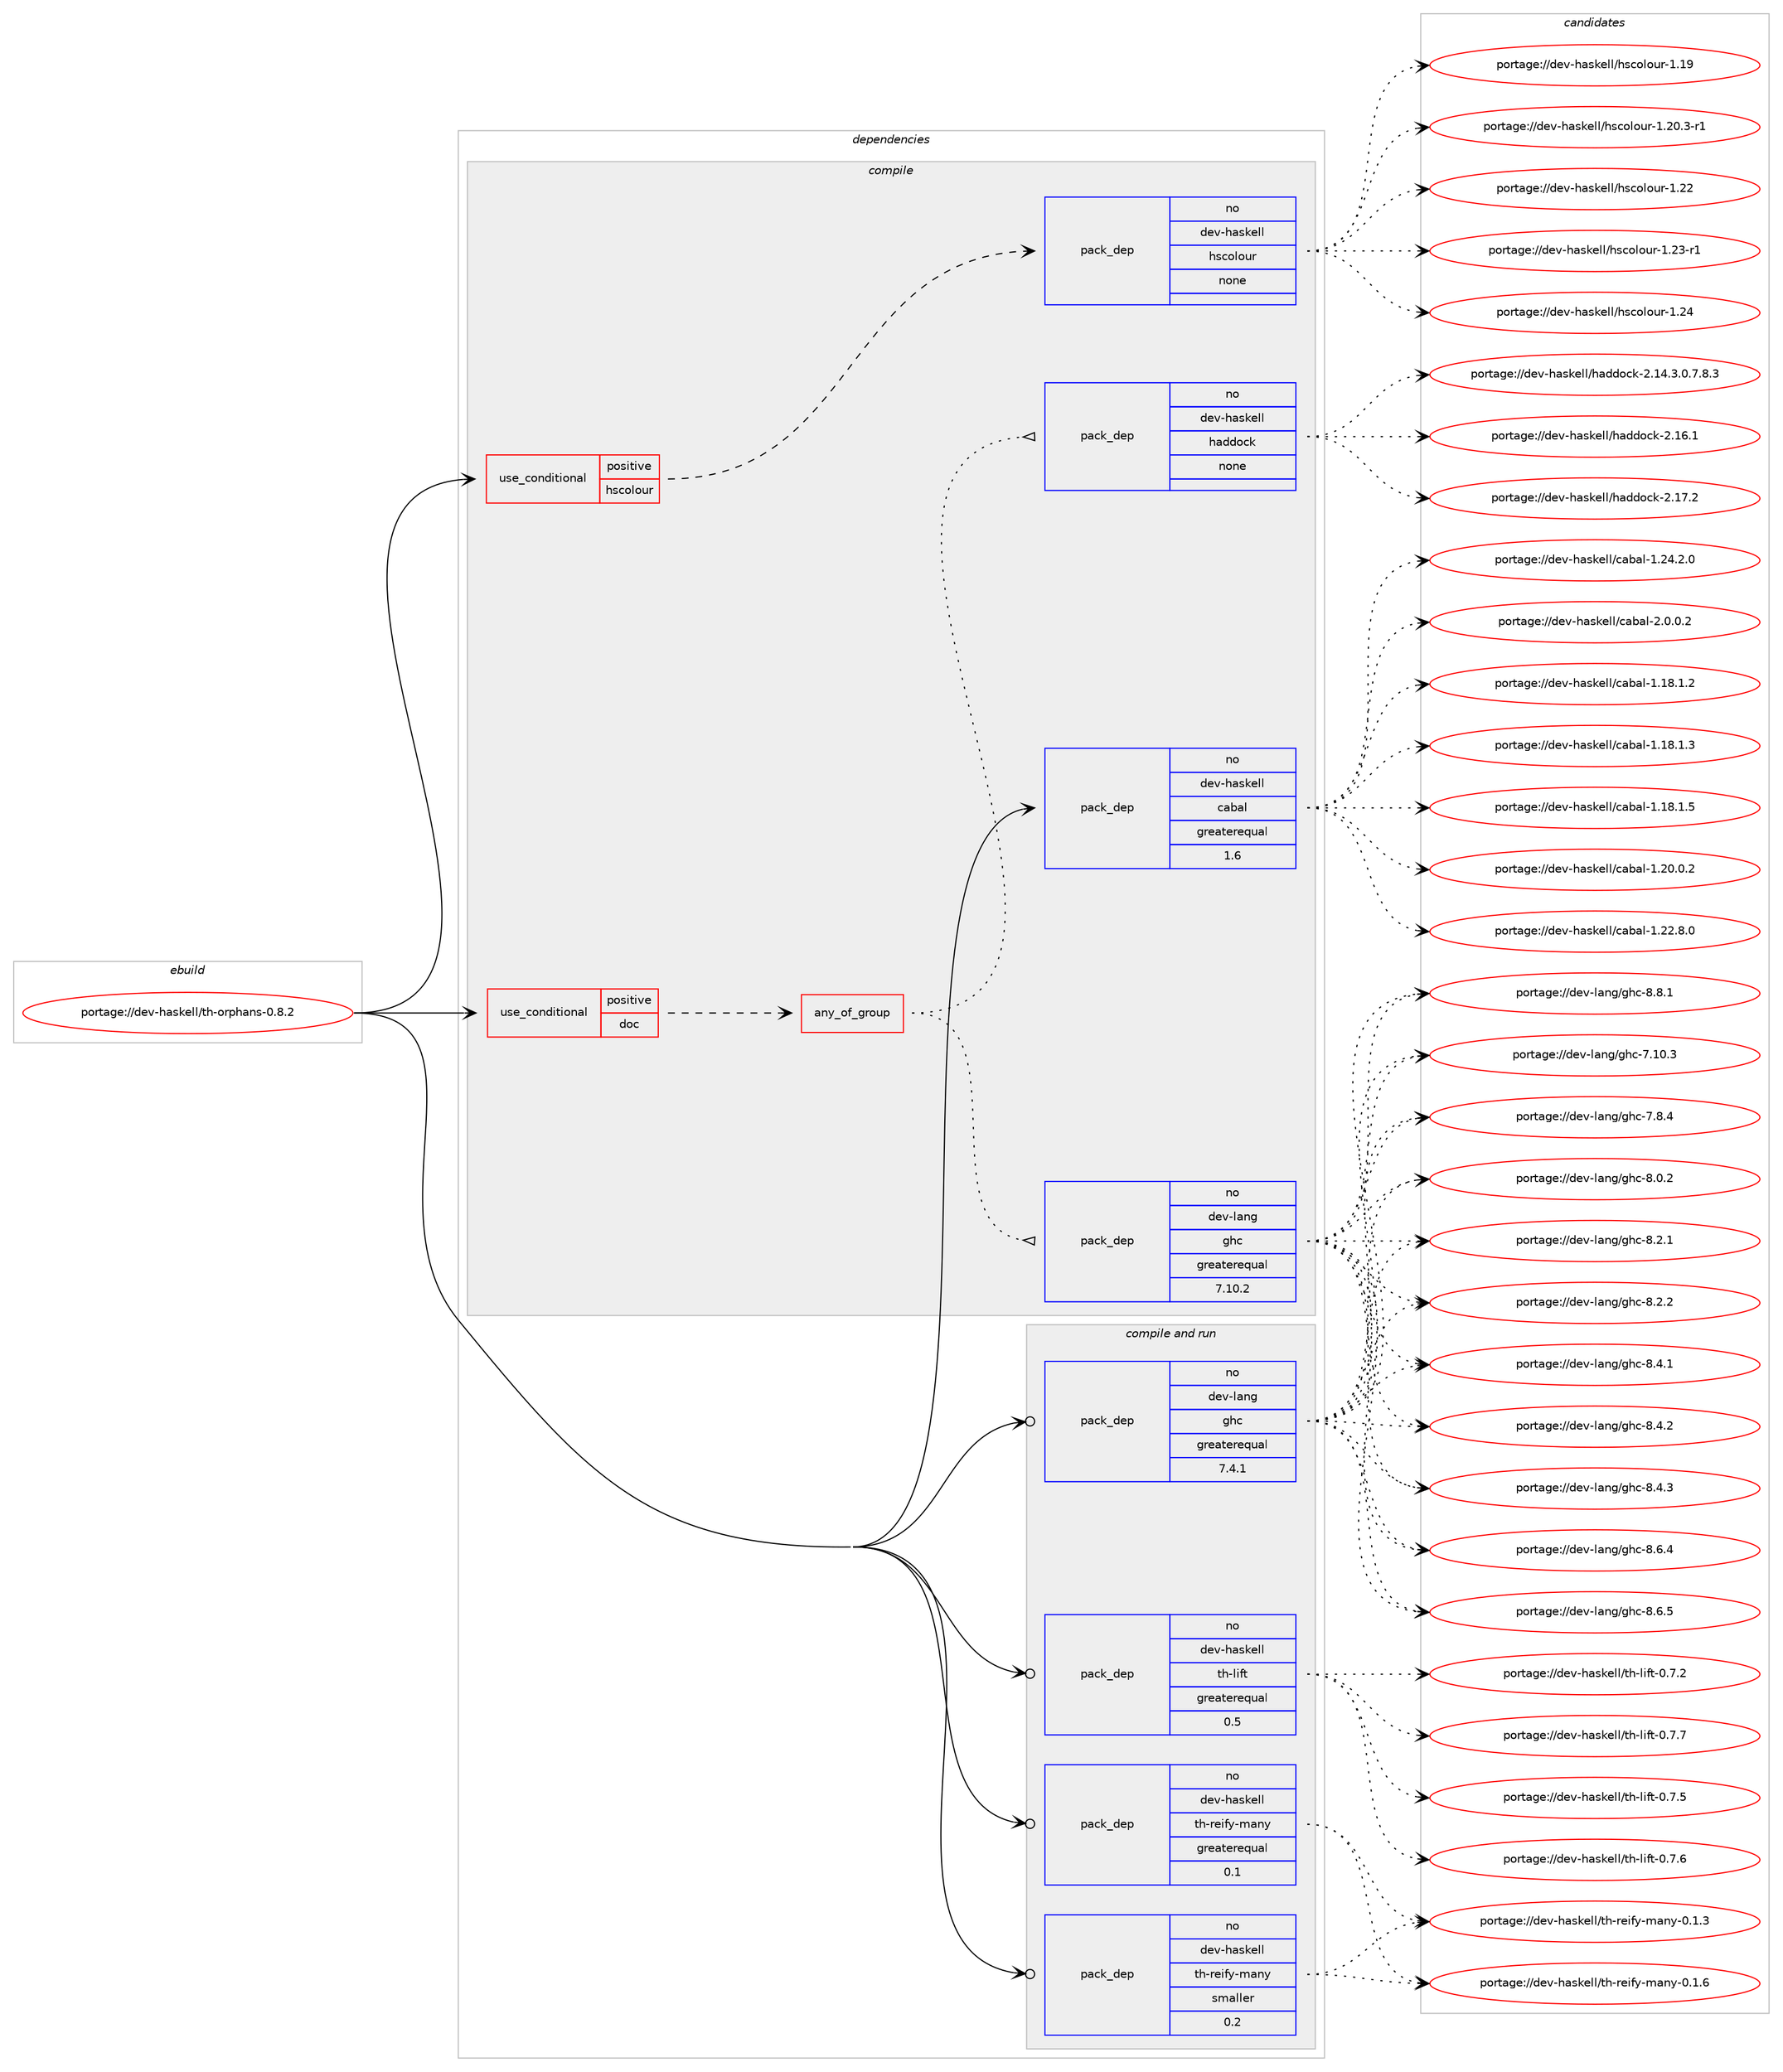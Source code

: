 digraph prolog {

# *************
# Graph options
# *************

newrank=true;
concentrate=true;
compound=true;
graph [rankdir=LR,fontname=Helvetica,fontsize=10,ranksep=1.5];#, ranksep=2.5, nodesep=0.2];
edge  [arrowhead=vee];
node  [fontname=Helvetica,fontsize=10];

# **********
# The ebuild
# **********

subgraph cluster_leftcol {
color=gray;
rank=same;
label=<<i>ebuild</i>>;
id [label="portage://dev-haskell/th-orphans-0.8.2", color=red, width=4, href="../dev-haskell/th-orphans-0.8.2.svg"];
}

# ****************
# The dependencies
# ****************

subgraph cluster_midcol {
color=gray;
label=<<i>dependencies</i>>;
subgraph cluster_compile {
fillcolor="#eeeeee";
style=filled;
label=<<i>compile</i>>;
subgraph cond17359 {
dependency81387 [label=<<TABLE BORDER="0" CELLBORDER="1" CELLSPACING="0" CELLPADDING="4"><TR><TD ROWSPAN="3" CELLPADDING="10">use_conditional</TD></TR><TR><TD>positive</TD></TR><TR><TD>doc</TD></TR></TABLE>>, shape=none, color=red];
subgraph any2451 {
dependency81388 [label=<<TABLE BORDER="0" CELLBORDER="1" CELLSPACING="0" CELLPADDING="4"><TR><TD CELLPADDING="10">any_of_group</TD></TR></TABLE>>, shape=none, color=red];subgraph pack61520 {
dependency81389 [label=<<TABLE BORDER="0" CELLBORDER="1" CELLSPACING="0" CELLPADDING="4" WIDTH="220"><TR><TD ROWSPAN="6" CELLPADDING="30">pack_dep</TD></TR><TR><TD WIDTH="110">no</TD></TR><TR><TD>dev-haskell</TD></TR><TR><TD>haddock</TD></TR><TR><TD>none</TD></TR><TR><TD></TD></TR></TABLE>>, shape=none, color=blue];
}
dependency81388:e -> dependency81389:w [weight=20,style="dotted",arrowhead="oinv"];
subgraph pack61521 {
dependency81390 [label=<<TABLE BORDER="0" CELLBORDER="1" CELLSPACING="0" CELLPADDING="4" WIDTH="220"><TR><TD ROWSPAN="6" CELLPADDING="30">pack_dep</TD></TR><TR><TD WIDTH="110">no</TD></TR><TR><TD>dev-lang</TD></TR><TR><TD>ghc</TD></TR><TR><TD>greaterequal</TD></TR><TR><TD>7.10.2</TD></TR></TABLE>>, shape=none, color=blue];
}
dependency81388:e -> dependency81390:w [weight=20,style="dotted",arrowhead="oinv"];
}
dependency81387:e -> dependency81388:w [weight=20,style="dashed",arrowhead="vee"];
}
id:e -> dependency81387:w [weight=20,style="solid",arrowhead="vee"];
subgraph cond17360 {
dependency81391 [label=<<TABLE BORDER="0" CELLBORDER="1" CELLSPACING="0" CELLPADDING="4"><TR><TD ROWSPAN="3" CELLPADDING="10">use_conditional</TD></TR><TR><TD>positive</TD></TR><TR><TD>hscolour</TD></TR></TABLE>>, shape=none, color=red];
subgraph pack61522 {
dependency81392 [label=<<TABLE BORDER="0" CELLBORDER="1" CELLSPACING="0" CELLPADDING="4" WIDTH="220"><TR><TD ROWSPAN="6" CELLPADDING="30">pack_dep</TD></TR><TR><TD WIDTH="110">no</TD></TR><TR><TD>dev-haskell</TD></TR><TR><TD>hscolour</TD></TR><TR><TD>none</TD></TR><TR><TD></TD></TR></TABLE>>, shape=none, color=blue];
}
dependency81391:e -> dependency81392:w [weight=20,style="dashed",arrowhead="vee"];
}
id:e -> dependency81391:w [weight=20,style="solid",arrowhead="vee"];
subgraph pack61523 {
dependency81393 [label=<<TABLE BORDER="0" CELLBORDER="1" CELLSPACING="0" CELLPADDING="4" WIDTH="220"><TR><TD ROWSPAN="6" CELLPADDING="30">pack_dep</TD></TR><TR><TD WIDTH="110">no</TD></TR><TR><TD>dev-haskell</TD></TR><TR><TD>cabal</TD></TR><TR><TD>greaterequal</TD></TR><TR><TD>1.6</TD></TR></TABLE>>, shape=none, color=blue];
}
id:e -> dependency81393:w [weight=20,style="solid",arrowhead="vee"];
}
subgraph cluster_compileandrun {
fillcolor="#eeeeee";
style=filled;
label=<<i>compile and run</i>>;
subgraph pack61524 {
dependency81394 [label=<<TABLE BORDER="0" CELLBORDER="1" CELLSPACING="0" CELLPADDING="4" WIDTH="220"><TR><TD ROWSPAN="6" CELLPADDING="30">pack_dep</TD></TR><TR><TD WIDTH="110">no</TD></TR><TR><TD>dev-haskell</TD></TR><TR><TD>th-lift</TD></TR><TR><TD>greaterequal</TD></TR><TR><TD>0.5</TD></TR></TABLE>>, shape=none, color=blue];
}
id:e -> dependency81394:w [weight=20,style="solid",arrowhead="odotvee"];
subgraph pack61525 {
dependency81395 [label=<<TABLE BORDER="0" CELLBORDER="1" CELLSPACING="0" CELLPADDING="4" WIDTH="220"><TR><TD ROWSPAN="6" CELLPADDING="30">pack_dep</TD></TR><TR><TD WIDTH="110">no</TD></TR><TR><TD>dev-haskell</TD></TR><TR><TD>th-reify-many</TD></TR><TR><TD>greaterequal</TD></TR><TR><TD>0.1</TD></TR></TABLE>>, shape=none, color=blue];
}
id:e -> dependency81395:w [weight=20,style="solid",arrowhead="odotvee"];
subgraph pack61526 {
dependency81396 [label=<<TABLE BORDER="0" CELLBORDER="1" CELLSPACING="0" CELLPADDING="4" WIDTH="220"><TR><TD ROWSPAN="6" CELLPADDING="30">pack_dep</TD></TR><TR><TD WIDTH="110">no</TD></TR><TR><TD>dev-haskell</TD></TR><TR><TD>th-reify-many</TD></TR><TR><TD>smaller</TD></TR><TR><TD>0.2</TD></TR></TABLE>>, shape=none, color=blue];
}
id:e -> dependency81396:w [weight=20,style="solid",arrowhead="odotvee"];
subgraph pack61527 {
dependency81397 [label=<<TABLE BORDER="0" CELLBORDER="1" CELLSPACING="0" CELLPADDING="4" WIDTH="220"><TR><TD ROWSPAN="6" CELLPADDING="30">pack_dep</TD></TR><TR><TD WIDTH="110">no</TD></TR><TR><TD>dev-lang</TD></TR><TR><TD>ghc</TD></TR><TR><TD>greaterequal</TD></TR><TR><TD>7.4.1</TD></TR></TABLE>>, shape=none, color=blue];
}
id:e -> dependency81397:w [weight=20,style="solid",arrowhead="odotvee"];
}
subgraph cluster_run {
fillcolor="#eeeeee";
style=filled;
label=<<i>run</i>>;
}
}

# **************
# The candidates
# **************

subgraph cluster_choices {
rank=same;
color=gray;
label=<<i>candidates</i>>;

subgraph choice61520 {
color=black;
nodesep=1;
choiceportage1001011184510497115107101108108471049710010011199107455046495246514648465546564651 [label="portage://dev-haskell/haddock-2.14.3.0.7.8.3", color=red, width=4,href="../dev-haskell/haddock-2.14.3.0.7.8.3.svg"];
choiceportage100101118451049711510710110810847104971001001119910745504649544649 [label="portage://dev-haskell/haddock-2.16.1", color=red, width=4,href="../dev-haskell/haddock-2.16.1.svg"];
choiceportage100101118451049711510710110810847104971001001119910745504649554650 [label="portage://dev-haskell/haddock-2.17.2", color=red, width=4,href="../dev-haskell/haddock-2.17.2.svg"];
dependency81389:e -> choiceportage1001011184510497115107101108108471049710010011199107455046495246514648465546564651:w [style=dotted,weight="100"];
dependency81389:e -> choiceportage100101118451049711510710110810847104971001001119910745504649544649:w [style=dotted,weight="100"];
dependency81389:e -> choiceportage100101118451049711510710110810847104971001001119910745504649554650:w [style=dotted,weight="100"];
}
subgraph choice61521 {
color=black;
nodesep=1;
choiceportage1001011184510897110103471031049945554649484651 [label="portage://dev-lang/ghc-7.10.3", color=red, width=4,href="../dev-lang/ghc-7.10.3.svg"];
choiceportage10010111845108971101034710310499455546564652 [label="portage://dev-lang/ghc-7.8.4", color=red, width=4,href="../dev-lang/ghc-7.8.4.svg"];
choiceportage10010111845108971101034710310499455646484650 [label="portage://dev-lang/ghc-8.0.2", color=red, width=4,href="../dev-lang/ghc-8.0.2.svg"];
choiceportage10010111845108971101034710310499455646504649 [label="portage://dev-lang/ghc-8.2.1", color=red, width=4,href="../dev-lang/ghc-8.2.1.svg"];
choiceportage10010111845108971101034710310499455646504650 [label="portage://dev-lang/ghc-8.2.2", color=red, width=4,href="../dev-lang/ghc-8.2.2.svg"];
choiceportage10010111845108971101034710310499455646524649 [label="portage://dev-lang/ghc-8.4.1", color=red, width=4,href="../dev-lang/ghc-8.4.1.svg"];
choiceportage10010111845108971101034710310499455646524650 [label="portage://dev-lang/ghc-8.4.2", color=red, width=4,href="../dev-lang/ghc-8.4.2.svg"];
choiceportage10010111845108971101034710310499455646524651 [label="portage://dev-lang/ghc-8.4.3", color=red, width=4,href="../dev-lang/ghc-8.4.3.svg"];
choiceportage10010111845108971101034710310499455646544652 [label="portage://dev-lang/ghc-8.6.4", color=red, width=4,href="../dev-lang/ghc-8.6.4.svg"];
choiceportage10010111845108971101034710310499455646544653 [label="portage://dev-lang/ghc-8.6.5", color=red, width=4,href="../dev-lang/ghc-8.6.5.svg"];
choiceportage10010111845108971101034710310499455646564649 [label="portage://dev-lang/ghc-8.8.1", color=red, width=4,href="../dev-lang/ghc-8.8.1.svg"];
dependency81390:e -> choiceportage1001011184510897110103471031049945554649484651:w [style=dotted,weight="100"];
dependency81390:e -> choiceportage10010111845108971101034710310499455546564652:w [style=dotted,weight="100"];
dependency81390:e -> choiceportage10010111845108971101034710310499455646484650:w [style=dotted,weight="100"];
dependency81390:e -> choiceportage10010111845108971101034710310499455646504649:w [style=dotted,weight="100"];
dependency81390:e -> choiceportage10010111845108971101034710310499455646504650:w [style=dotted,weight="100"];
dependency81390:e -> choiceportage10010111845108971101034710310499455646524649:w [style=dotted,weight="100"];
dependency81390:e -> choiceportage10010111845108971101034710310499455646524650:w [style=dotted,weight="100"];
dependency81390:e -> choiceportage10010111845108971101034710310499455646524651:w [style=dotted,weight="100"];
dependency81390:e -> choiceportage10010111845108971101034710310499455646544652:w [style=dotted,weight="100"];
dependency81390:e -> choiceportage10010111845108971101034710310499455646544653:w [style=dotted,weight="100"];
dependency81390:e -> choiceportage10010111845108971101034710310499455646564649:w [style=dotted,weight="100"];
}
subgraph choice61522 {
color=black;
nodesep=1;
choiceportage100101118451049711510710110810847104115991111081111171144549464957 [label="portage://dev-haskell/hscolour-1.19", color=red, width=4,href="../dev-haskell/hscolour-1.19.svg"];
choiceportage10010111845104971151071011081084710411599111108111117114454946504846514511449 [label="portage://dev-haskell/hscolour-1.20.3-r1", color=red, width=4,href="../dev-haskell/hscolour-1.20.3-r1.svg"];
choiceportage100101118451049711510710110810847104115991111081111171144549465050 [label="portage://dev-haskell/hscolour-1.22", color=red, width=4,href="../dev-haskell/hscolour-1.22.svg"];
choiceportage1001011184510497115107101108108471041159911110811111711445494650514511449 [label="portage://dev-haskell/hscolour-1.23-r1", color=red, width=4,href="../dev-haskell/hscolour-1.23-r1.svg"];
choiceportage100101118451049711510710110810847104115991111081111171144549465052 [label="portage://dev-haskell/hscolour-1.24", color=red, width=4,href="../dev-haskell/hscolour-1.24.svg"];
dependency81392:e -> choiceportage100101118451049711510710110810847104115991111081111171144549464957:w [style=dotted,weight="100"];
dependency81392:e -> choiceportage10010111845104971151071011081084710411599111108111117114454946504846514511449:w [style=dotted,weight="100"];
dependency81392:e -> choiceportage100101118451049711510710110810847104115991111081111171144549465050:w [style=dotted,weight="100"];
dependency81392:e -> choiceportage1001011184510497115107101108108471041159911110811111711445494650514511449:w [style=dotted,weight="100"];
dependency81392:e -> choiceportage100101118451049711510710110810847104115991111081111171144549465052:w [style=dotted,weight="100"];
}
subgraph choice61523 {
color=black;
nodesep=1;
choiceportage10010111845104971151071011081084799979897108454946495646494650 [label="portage://dev-haskell/cabal-1.18.1.2", color=red, width=4,href="../dev-haskell/cabal-1.18.1.2.svg"];
choiceportage10010111845104971151071011081084799979897108454946495646494651 [label="portage://dev-haskell/cabal-1.18.1.3", color=red, width=4,href="../dev-haskell/cabal-1.18.1.3.svg"];
choiceportage10010111845104971151071011081084799979897108454946495646494653 [label="portage://dev-haskell/cabal-1.18.1.5", color=red, width=4,href="../dev-haskell/cabal-1.18.1.5.svg"];
choiceportage10010111845104971151071011081084799979897108454946504846484650 [label="portage://dev-haskell/cabal-1.20.0.2", color=red, width=4,href="../dev-haskell/cabal-1.20.0.2.svg"];
choiceportage10010111845104971151071011081084799979897108454946505046564648 [label="portage://dev-haskell/cabal-1.22.8.0", color=red, width=4,href="../dev-haskell/cabal-1.22.8.0.svg"];
choiceportage10010111845104971151071011081084799979897108454946505246504648 [label="portage://dev-haskell/cabal-1.24.2.0", color=red, width=4,href="../dev-haskell/cabal-1.24.2.0.svg"];
choiceportage100101118451049711510710110810847999798971084550464846484650 [label="portage://dev-haskell/cabal-2.0.0.2", color=red, width=4,href="../dev-haskell/cabal-2.0.0.2.svg"];
dependency81393:e -> choiceportage10010111845104971151071011081084799979897108454946495646494650:w [style=dotted,weight="100"];
dependency81393:e -> choiceportage10010111845104971151071011081084799979897108454946495646494651:w [style=dotted,weight="100"];
dependency81393:e -> choiceportage10010111845104971151071011081084799979897108454946495646494653:w [style=dotted,weight="100"];
dependency81393:e -> choiceportage10010111845104971151071011081084799979897108454946504846484650:w [style=dotted,weight="100"];
dependency81393:e -> choiceportage10010111845104971151071011081084799979897108454946505046564648:w [style=dotted,weight="100"];
dependency81393:e -> choiceportage10010111845104971151071011081084799979897108454946505246504648:w [style=dotted,weight="100"];
dependency81393:e -> choiceportage100101118451049711510710110810847999798971084550464846484650:w [style=dotted,weight="100"];
}
subgraph choice61524 {
color=black;
nodesep=1;
choiceportage10010111845104971151071011081084711610445108105102116454846554650 [label="portage://dev-haskell/th-lift-0.7.2", color=red, width=4,href="../dev-haskell/th-lift-0.7.2.svg"];
choiceportage10010111845104971151071011081084711610445108105102116454846554653 [label="portage://dev-haskell/th-lift-0.7.5", color=red, width=4,href="../dev-haskell/th-lift-0.7.5.svg"];
choiceportage10010111845104971151071011081084711610445108105102116454846554654 [label="portage://dev-haskell/th-lift-0.7.6", color=red, width=4,href="../dev-haskell/th-lift-0.7.6.svg"];
choiceportage10010111845104971151071011081084711610445108105102116454846554655 [label="portage://dev-haskell/th-lift-0.7.7", color=red, width=4,href="../dev-haskell/th-lift-0.7.7.svg"];
dependency81394:e -> choiceportage10010111845104971151071011081084711610445108105102116454846554650:w [style=dotted,weight="100"];
dependency81394:e -> choiceportage10010111845104971151071011081084711610445108105102116454846554653:w [style=dotted,weight="100"];
dependency81394:e -> choiceportage10010111845104971151071011081084711610445108105102116454846554654:w [style=dotted,weight="100"];
dependency81394:e -> choiceportage10010111845104971151071011081084711610445108105102116454846554655:w [style=dotted,weight="100"];
}
subgraph choice61525 {
color=black;
nodesep=1;
choiceportage100101118451049711510710110810847116104451141011051021214510997110121454846494651 [label="portage://dev-haskell/th-reify-many-0.1.3", color=red, width=4,href="../dev-haskell/th-reify-many-0.1.3.svg"];
choiceportage100101118451049711510710110810847116104451141011051021214510997110121454846494654 [label="portage://dev-haskell/th-reify-many-0.1.6", color=red, width=4,href="../dev-haskell/th-reify-many-0.1.6.svg"];
dependency81395:e -> choiceportage100101118451049711510710110810847116104451141011051021214510997110121454846494651:w [style=dotted,weight="100"];
dependency81395:e -> choiceportage100101118451049711510710110810847116104451141011051021214510997110121454846494654:w [style=dotted,weight="100"];
}
subgraph choice61526 {
color=black;
nodesep=1;
choiceportage100101118451049711510710110810847116104451141011051021214510997110121454846494651 [label="portage://dev-haskell/th-reify-many-0.1.3", color=red, width=4,href="../dev-haskell/th-reify-many-0.1.3.svg"];
choiceportage100101118451049711510710110810847116104451141011051021214510997110121454846494654 [label="portage://dev-haskell/th-reify-many-0.1.6", color=red, width=4,href="../dev-haskell/th-reify-many-0.1.6.svg"];
dependency81396:e -> choiceportage100101118451049711510710110810847116104451141011051021214510997110121454846494651:w [style=dotted,weight="100"];
dependency81396:e -> choiceportage100101118451049711510710110810847116104451141011051021214510997110121454846494654:w [style=dotted,weight="100"];
}
subgraph choice61527 {
color=black;
nodesep=1;
choiceportage1001011184510897110103471031049945554649484651 [label="portage://dev-lang/ghc-7.10.3", color=red, width=4,href="../dev-lang/ghc-7.10.3.svg"];
choiceportage10010111845108971101034710310499455546564652 [label="portage://dev-lang/ghc-7.8.4", color=red, width=4,href="../dev-lang/ghc-7.8.4.svg"];
choiceportage10010111845108971101034710310499455646484650 [label="portage://dev-lang/ghc-8.0.2", color=red, width=4,href="../dev-lang/ghc-8.0.2.svg"];
choiceportage10010111845108971101034710310499455646504649 [label="portage://dev-lang/ghc-8.2.1", color=red, width=4,href="../dev-lang/ghc-8.2.1.svg"];
choiceportage10010111845108971101034710310499455646504650 [label="portage://dev-lang/ghc-8.2.2", color=red, width=4,href="../dev-lang/ghc-8.2.2.svg"];
choiceportage10010111845108971101034710310499455646524649 [label="portage://dev-lang/ghc-8.4.1", color=red, width=4,href="../dev-lang/ghc-8.4.1.svg"];
choiceportage10010111845108971101034710310499455646524650 [label="portage://dev-lang/ghc-8.4.2", color=red, width=4,href="../dev-lang/ghc-8.4.2.svg"];
choiceportage10010111845108971101034710310499455646524651 [label="portage://dev-lang/ghc-8.4.3", color=red, width=4,href="../dev-lang/ghc-8.4.3.svg"];
choiceportage10010111845108971101034710310499455646544652 [label="portage://dev-lang/ghc-8.6.4", color=red, width=4,href="../dev-lang/ghc-8.6.4.svg"];
choiceportage10010111845108971101034710310499455646544653 [label="portage://dev-lang/ghc-8.6.5", color=red, width=4,href="../dev-lang/ghc-8.6.5.svg"];
choiceportage10010111845108971101034710310499455646564649 [label="portage://dev-lang/ghc-8.8.1", color=red, width=4,href="../dev-lang/ghc-8.8.1.svg"];
dependency81397:e -> choiceportage1001011184510897110103471031049945554649484651:w [style=dotted,weight="100"];
dependency81397:e -> choiceportage10010111845108971101034710310499455546564652:w [style=dotted,weight="100"];
dependency81397:e -> choiceportage10010111845108971101034710310499455646484650:w [style=dotted,weight="100"];
dependency81397:e -> choiceportage10010111845108971101034710310499455646504649:w [style=dotted,weight="100"];
dependency81397:e -> choiceportage10010111845108971101034710310499455646504650:w [style=dotted,weight="100"];
dependency81397:e -> choiceportage10010111845108971101034710310499455646524649:w [style=dotted,weight="100"];
dependency81397:e -> choiceportage10010111845108971101034710310499455646524650:w [style=dotted,weight="100"];
dependency81397:e -> choiceportage10010111845108971101034710310499455646524651:w [style=dotted,weight="100"];
dependency81397:e -> choiceportage10010111845108971101034710310499455646544652:w [style=dotted,weight="100"];
dependency81397:e -> choiceportage10010111845108971101034710310499455646544653:w [style=dotted,weight="100"];
dependency81397:e -> choiceportage10010111845108971101034710310499455646564649:w [style=dotted,weight="100"];
}
}

}
